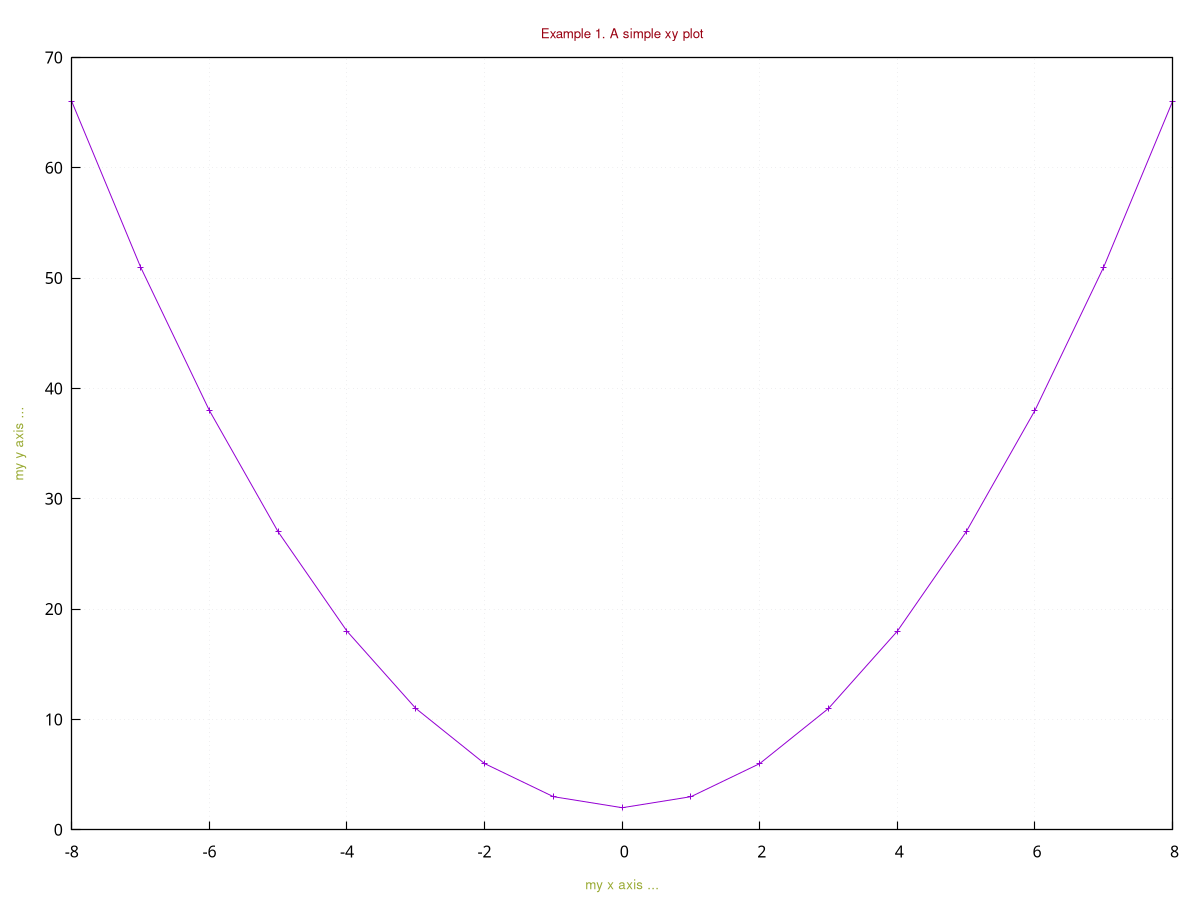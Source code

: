# ogpf libray
# Rev. 0.22 of March 9th, 2018
# Licence: MIT

# gnuplot global setting
set term qt size 640,480 enhanced font "Helvetica,10" title "ogpf libray: Rev. 0.22 of March 9th, 2018"

# ogpf extra configuration
# -------------------------------------------
# color definitions
set style line 1 lc rgb "#800000" lt 1 lw 2
set style line 2 lc rgb "#ff0000" lt 1 lw 2
set style line 3 lc rgb "#ff4500" lt 1 lw 2
set style line 4 lc rgb "#ffa500" lt 1 lw 2
set style line 5 lc rgb "#006400" lt 1 lw 2
set style line 6 lc rgb "#0000ff" lt 1 lw 2
set style line 7 lc rgb "#9400d3" lt 1 lw 2

# Axes
set border linewidth 1.15
set tics nomirror

# grid
# Add light grid to plot
set style line 102 lc rgb "#d6d7d9" lt 0 lw 1
set grid back ls 102

# plot style
set style data linespoints

# -------------------------------------------

 
# plot scale
 
# Annotation: title and labels
set title "Example 1. A simple xy plot" tc "#990011" font "Helvetica,10"
set xlabel "my x axis ..." tc "#99aa33" font "Helvetica,10"
set ylabel "my y axis ..." tc "#99aa33" font "Helvetica,10"
 
# axes setting

plot "-" notitle
  -8.0000000000000000        66.000000000000000     
  -7.0000000000000000        51.000000000000000     
  -6.0000000000000000        38.000000000000000     
  -5.0000000000000000        27.000000000000000     
  -4.0000000000000000        18.000000000000000     
  -3.0000000000000000        11.000000000000000     
  -2.0000000000000000        6.0000000000000000     
  -1.0000000000000000        3.0000000000000000     
   0.0000000000000000        2.0000000000000000     
   1.0000000000000000        3.0000000000000000     
   2.0000000000000000        6.0000000000000000     
   3.0000000000000000        11.000000000000000     
   4.0000000000000000        18.000000000000000     
   5.0000000000000000        27.000000000000000     
   6.0000000000000000        38.000000000000000     
   7.0000000000000000        51.000000000000000     
   8.0000000000000000        66.000000000000000     
e

